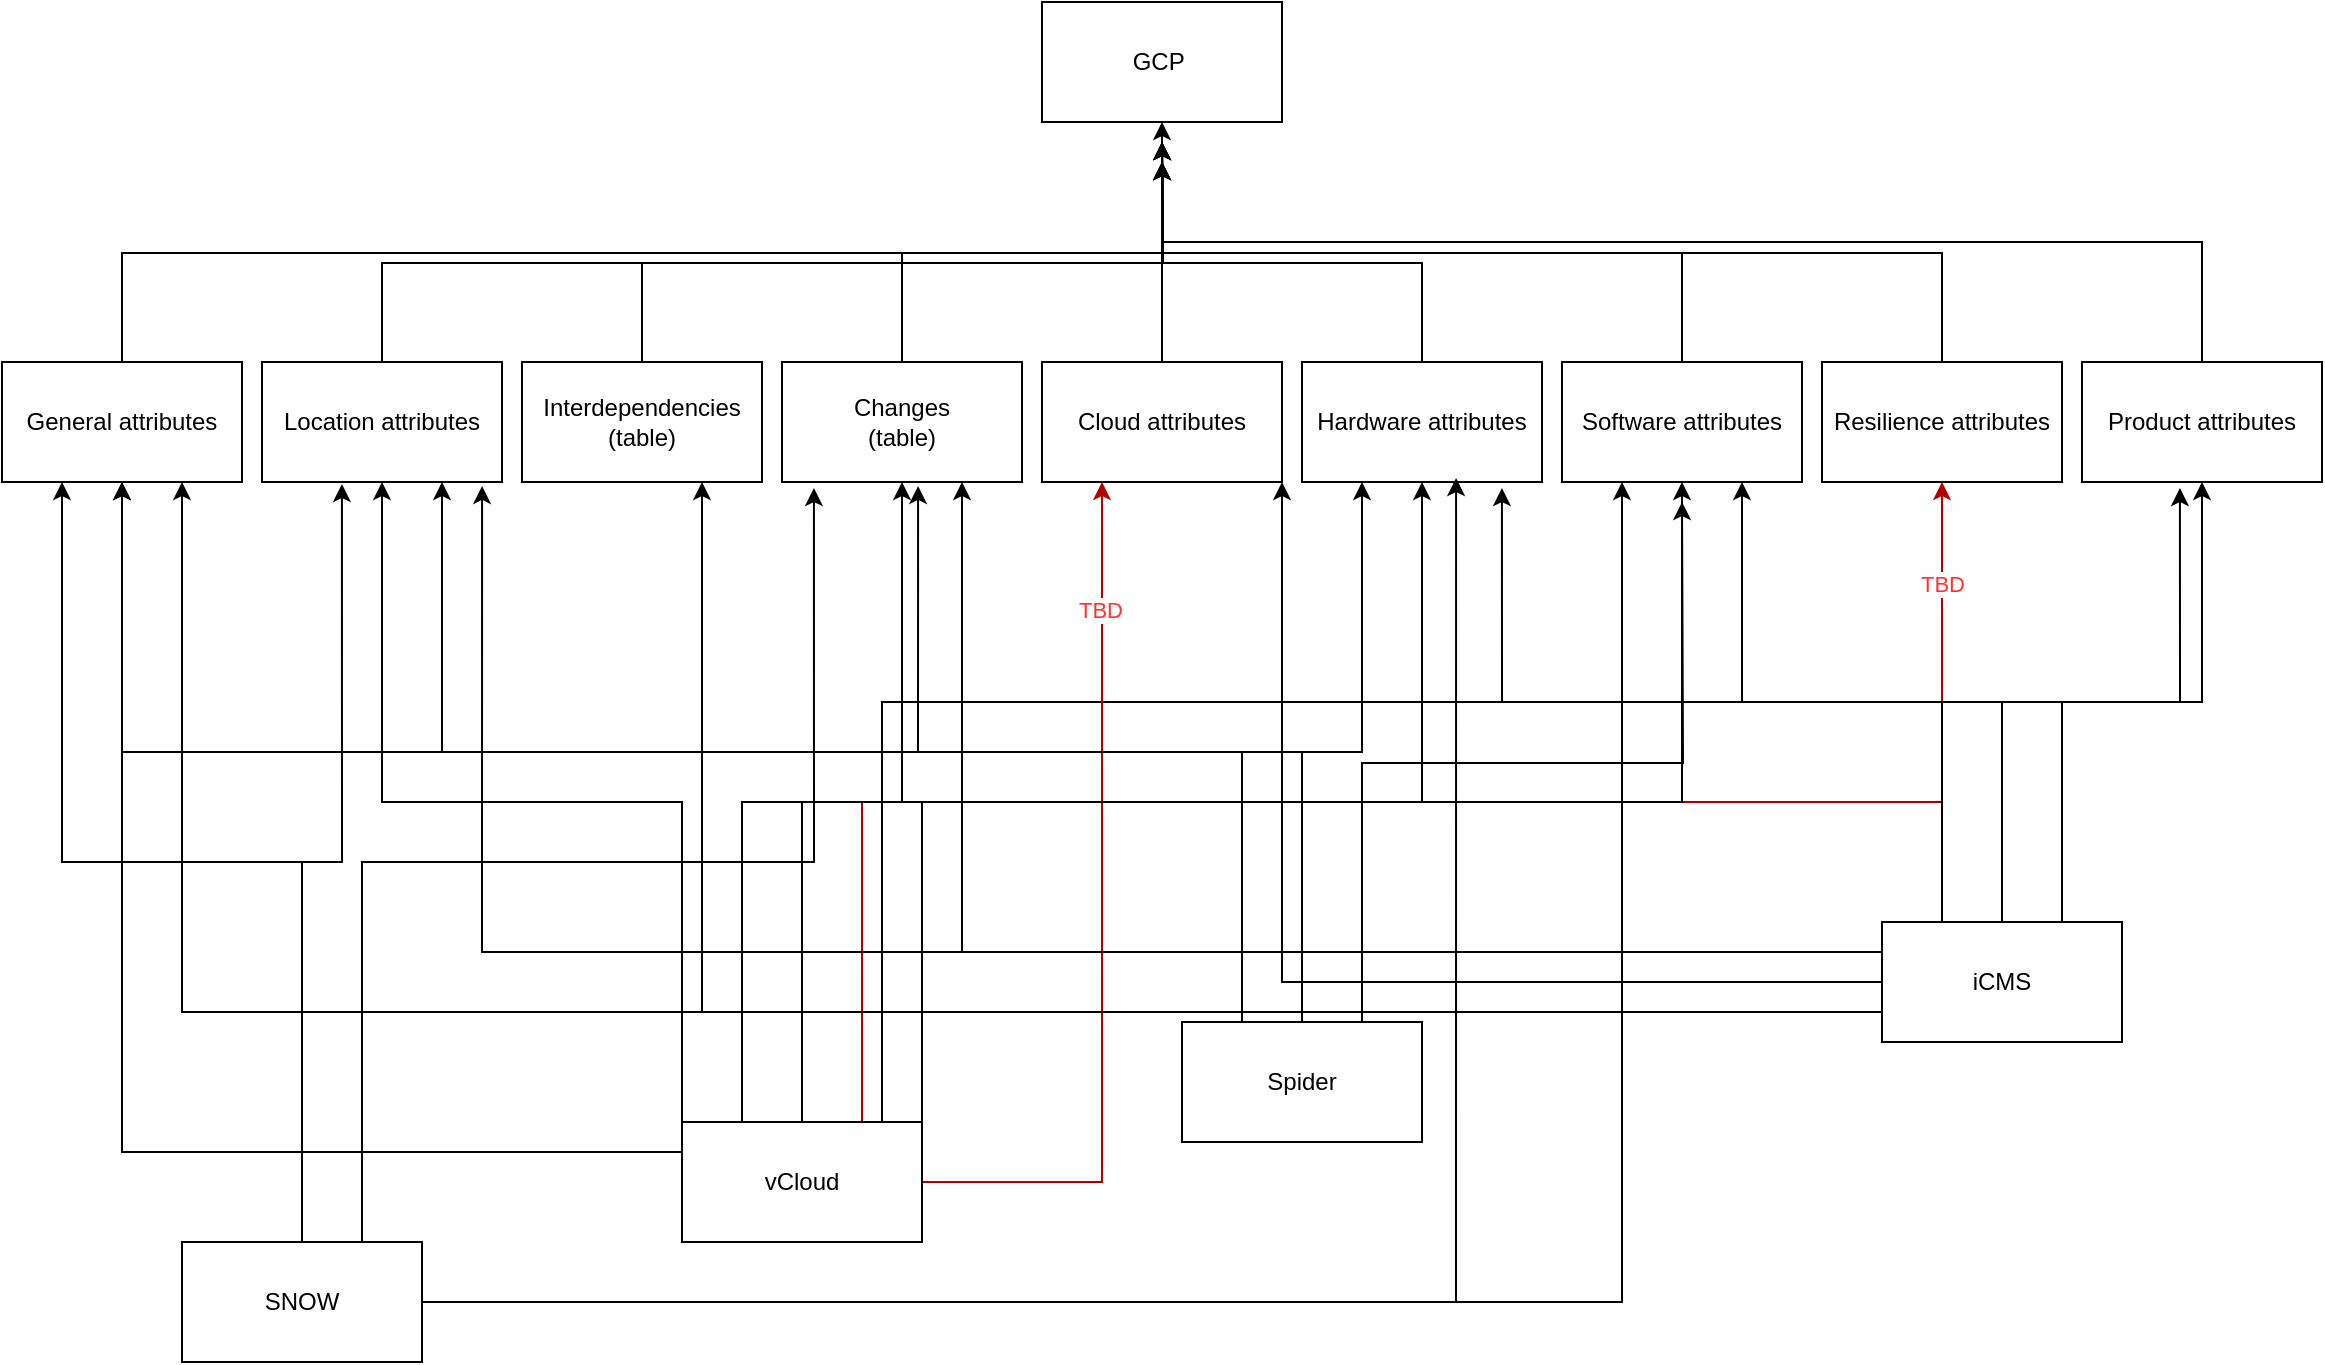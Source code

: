 <mxfile version="22.0.8" type="github">
  <diagram name="Page-1" id="CvqPpMymDRrK9kkNsmWX">
    <mxGraphModel dx="1386" dy="751" grid="1" gridSize="10" guides="1" tooltips="1" connect="1" arrows="1" fold="1" page="1" pageScale="1" pageWidth="1920" pageHeight="1200" math="0" shadow="0">
      <root>
        <mxCell id="0" />
        <mxCell id="1" parent="0" />
        <mxCell id="SGkM6ez75-bK2jf9rY4_-1" value="GCP&amp;nbsp;" style="rounded=0;whiteSpace=wrap;html=1;" vertex="1" parent="1">
          <mxGeometry x="650" y="50" width="120" height="60" as="geometry" />
        </mxCell>
        <mxCell id="SGkM6ez75-bK2jf9rY4_-25" style="edgeStyle=orthogonalEdgeStyle;rounded=0;orthogonalLoop=1;jettySize=auto;html=1;exitX=0.5;exitY=0;exitDx=0;exitDy=0;" edge="1" parent="1" source="SGkM6ez75-bK2jf9rY4_-3">
          <mxGeometry relative="1" as="geometry">
            <mxPoint x="710" y="120" as="targetPoint" />
          </mxGeometry>
        </mxCell>
        <mxCell id="SGkM6ez75-bK2jf9rY4_-3" value="General attributes" style="rounded=0;whiteSpace=wrap;html=1;" vertex="1" parent="1">
          <mxGeometry x="130" y="230" width="120" height="60" as="geometry" />
        </mxCell>
        <mxCell id="SGkM6ez75-bK2jf9rY4_-24" style="edgeStyle=orthogonalEdgeStyle;rounded=0;orthogonalLoop=1;jettySize=auto;html=1;exitX=0.5;exitY=0;exitDx=0;exitDy=0;" edge="1" parent="1" source="SGkM6ez75-bK2jf9rY4_-4">
          <mxGeometry relative="1" as="geometry">
            <mxPoint x="710" y="130" as="targetPoint" />
          </mxGeometry>
        </mxCell>
        <mxCell id="SGkM6ez75-bK2jf9rY4_-4" value="Location attributes" style="rounded=0;whiteSpace=wrap;html=1;" vertex="1" parent="1">
          <mxGeometry x="260" y="230" width="120" height="60" as="geometry" />
        </mxCell>
        <mxCell id="SGkM6ez75-bK2jf9rY4_-23" style="edgeStyle=orthogonalEdgeStyle;rounded=0;orthogonalLoop=1;jettySize=auto;html=1;exitX=0.5;exitY=0;exitDx=0;exitDy=0;" edge="1" parent="1" source="SGkM6ez75-bK2jf9rY4_-5">
          <mxGeometry relative="1" as="geometry">
            <mxPoint x="710" y="130" as="targetPoint" />
          </mxGeometry>
        </mxCell>
        <mxCell id="SGkM6ez75-bK2jf9rY4_-5" value="Interdependencies (table)" style="rounded=0;whiteSpace=wrap;html=1;" vertex="1" parent="1">
          <mxGeometry x="390" y="230" width="120" height="60" as="geometry" />
        </mxCell>
        <mxCell id="SGkM6ez75-bK2jf9rY4_-21" style="edgeStyle=orthogonalEdgeStyle;rounded=0;orthogonalLoop=1;jettySize=auto;html=1;" edge="1" parent="1" source="SGkM6ez75-bK2jf9rY4_-6">
          <mxGeometry relative="1" as="geometry">
            <mxPoint x="710" y="130" as="targetPoint" />
          </mxGeometry>
        </mxCell>
        <mxCell id="SGkM6ez75-bK2jf9rY4_-6" value="Cloud attributes" style="rounded=0;whiteSpace=wrap;html=1;" vertex="1" parent="1">
          <mxGeometry x="650" y="230" width="120" height="60" as="geometry" />
        </mxCell>
        <mxCell id="SGkM6ez75-bK2jf9rY4_-20" style="edgeStyle=orthogonalEdgeStyle;rounded=0;orthogonalLoop=1;jettySize=auto;html=1;exitX=0.5;exitY=0;exitDx=0;exitDy=0;" edge="1" parent="1" source="SGkM6ez75-bK2jf9rY4_-7">
          <mxGeometry relative="1" as="geometry">
            <mxPoint x="710" y="130" as="targetPoint" />
          </mxGeometry>
        </mxCell>
        <mxCell id="SGkM6ez75-bK2jf9rY4_-7" value="Hardware attributes" style="rounded=0;whiteSpace=wrap;html=1;" vertex="1" parent="1">
          <mxGeometry x="780" y="230" width="120" height="60" as="geometry" />
        </mxCell>
        <mxCell id="SGkM6ez75-bK2jf9rY4_-22" style="edgeStyle=orthogonalEdgeStyle;rounded=0;orthogonalLoop=1;jettySize=auto;html=1;exitX=0.5;exitY=0;exitDx=0;exitDy=0;" edge="1" parent="1" source="SGkM6ez75-bK2jf9rY4_-8">
          <mxGeometry relative="1" as="geometry">
            <mxPoint x="710" y="120" as="targetPoint" />
          </mxGeometry>
        </mxCell>
        <mxCell id="SGkM6ez75-bK2jf9rY4_-8" value="Changes &lt;br&gt;(table)" style="rounded=0;whiteSpace=wrap;html=1;" vertex="1" parent="1">
          <mxGeometry x="520" y="230" width="120" height="60" as="geometry" />
        </mxCell>
        <mxCell id="SGkM6ez75-bK2jf9rY4_-19" style="edgeStyle=orthogonalEdgeStyle;rounded=0;orthogonalLoop=1;jettySize=auto;html=1;exitX=0.5;exitY=0;exitDx=0;exitDy=0;" edge="1" parent="1" source="SGkM6ez75-bK2jf9rY4_-9">
          <mxGeometry relative="1" as="geometry">
            <mxPoint x="710" y="120" as="targetPoint" />
          </mxGeometry>
        </mxCell>
        <mxCell id="SGkM6ez75-bK2jf9rY4_-9" value="Software attributes" style="rounded=0;whiteSpace=wrap;html=1;" vertex="1" parent="1">
          <mxGeometry x="910" y="230" width="120" height="60" as="geometry" />
        </mxCell>
        <mxCell id="SGkM6ez75-bK2jf9rY4_-18" style="edgeStyle=orthogonalEdgeStyle;rounded=0;orthogonalLoop=1;jettySize=auto;html=1;exitX=0.5;exitY=0;exitDx=0;exitDy=0;" edge="1" parent="1" source="SGkM6ez75-bK2jf9rY4_-10">
          <mxGeometry relative="1" as="geometry">
            <mxPoint x="710" y="120" as="targetPoint" />
          </mxGeometry>
        </mxCell>
        <mxCell id="SGkM6ez75-bK2jf9rY4_-10" value="Resilience attributes" style="rounded=0;whiteSpace=wrap;html=1;" vertex="1" parent="1">
          <mxGeometry x="1040" y="230" width="120" height="60" as="geometry" />
        </mxCell>
        <mxCell id="SGkM6ez75-bK2jf9rY4_-17" style="edgeStyle=orthogonalEdgeStyle;rounded=0;orthogonalLoop=1;jettySize=auto;html=1;exitX=0.5;exitY=0;exitDx=0;exitDy=0;" edge="1" parent="1" source="SGkM6ez75-bK2jf9rY4_-11" target="SGkM6ez75-bK2jf9rY4_-1">
          <mxGeometry relative="1" as="geometry">
            <Array as="points">
              <mxPoint x="1230" y="170" />
              <mxPoint x="710" y="170" />
            </Array>
          </mxGeometry>
        </mxCell>
        <mxCell id="SGkM6ez75-bK2jf9rY4_-11" value="Product attributes" style="rounded=0;whiteSpace=wrap;html=1;" vertex="1" parent="1">
          <mxGeometry x="1170" y="230" width="120" height="60" as="geometry" />
        </mxCell>
        <mxCell id="SGkM6ez75-bK2jf9rY4_-65" style="edgeStyle=orthogonalEdgeStyle;rounded=0;orthogonalLoop=1;jettySize=auto;html=1;entryX=0.25;entryY=1;entryDx=0;entryDy=0;" edge="1" parent="1" source="SGkM6ez75-bK2jf9rY4_-12" target="SGkM6ez75-bK2jf9rY4_-3">
          <mxGeometry relative="1" as="geometry" />
        </mxCell>
        <mxCell id="SGkM6ez75-bK2jf9rY4_-69" style="edgeStyle=orthogonalEdgeStyle;rounded=0;orthogonalLoop=1;jettySize=auto;html=1;entryX=0.25;entryY=1;entryDx=0;entryDy=0;" edge="1" parent="1" source="SGkM6ez75-bK2jf9rY4_-12" target="SGkM6ez75-bK2jf9rY4_-9">
          <mxGeometry relative="1" as="geometry" />
        </mxCell>
        <mxCell id="SGkM6ez75-bK2jf9rY4_-12" value="SNOW" style="rounded=0;whiteSpace=wrap;html=1;" vertex="1" parent="1">
          <mxGeometry x="220" y="670" width="120" height="60" as="geometry" />
        </mxCell>
        <mxCell id="SGkM6ez75-bK2jf9rY4_-16" style="edgeStyle=orthogonalEdgeStyle;rounded=0;orthogonalLoop=1;jettySize=auto;html=1;exitX=0.5;exitY=0;exitDx=0;exitDy=0;entryX=0.5;entryY=1;entryDx=0;entryDy=0;" edge="1" parent="1" source="SGkM6ez75-bK2jf9rY4_-13" target="SGkM6ez75-bK2jf9rY4_-11">
          <mxGeometry relative="1" as="geometry">
            <Array as="points">
              <mxPoint x="570" y="400" />
              <mxPoint x="1230" y="400" />
            </Array>
          </mxGeometry>
        </mxCell>
        <mxCell id="SGkM6ez75-bK2jf9rY4_-29" style="edgeStyle=orthogonalEdgeStyle;rounded=0;orthogonalLoop=1;jettySize=auto;html=1;exitX=0.75;exitY=0;exitDx=0;exitDy=0;entryX=0.5;entryY=1;entryDx=0;entryDy=0;fillColor=#e51400;strokeColor=#B20000;" edge="1" parent="1" source="SGkM6ez75-bK2jf9rY4_-13" target="SGkM6ez75-bK2jf9rY4_-10">
          <mxGeometry relative="1" as="geometry" />
        </mxCell>
        <mxCell id="SGkM6ez75-bK2jf9rY4_-44" value="TBD" style="edgeLabel;html=1;align=center;verticalAlign=middle;resizable=0;points=[];fontColor=#FF3333;" vertex="1" connectable="0" parent="SGkM6ez75-bK2jf9rY4_-29">
          <mxGeometry x="0.881" relative="1" as="geometry">
            <mxPoint as="offset" />
          </mxGeometry>
        </mxCell>
        <mxCell id="SGkM6ez75-bK2jf9rY4_-35" style="edgeStyle=orthogonalEdgeStyle;rounded=0;orthogonalLoop=1;jettySize=auto;html=1;exitX=0.25;exitY=0;exitDx=0;exitDy=0;entryX=0.5;entryY=1;entryDx=0;entryDy=0;" edge="1" parent="1" source="SGkM6ez75-bK2jf9rY4_-13" target="SGkM6ez75-bK2jf9rY4_-7">
          <mxGeometry relative="1" as="geometry" />
        </mxCell>
        <mxCell id="SGkM6ez75-bK2jf9rY4_-38" style="edgeStyle=orthogonalEdgeStyle;rounded=0;orthogonalLoop=1;jettySize=auto;html=1;entryX=0.5;entryY=1;entryDx=0;entryDy=0;" edge="1" parent="1" source="SGkM6ez75-bK2jf9rY4_-13" target="SGkM6ez75-bK2jf9rY4_-8">
          <mxGeometry relative="1" as="geometry" />
        </mxCell>
        <mxCell id="SGkM6ez75-bK2jf9rY4_-39" style="edgeStyle=orthogonalEdgeStyle;rounded=0;orthogonalLoop=1;jettySize=auto;html=1;entryX=0.25;entryY=1;entryDx=0;entryDy=0;fillColor=#e51400;strokeColor=#B20000;" edge="1" parent="1" source="SGkM6ez75-bK2jf9rY4_-13" target="SGkM6ez75-bK2jf9rY4_-6">
          <mxGeometry relative="1" as="geometry" />
        </mxCell>
        <mxCell id="SGkM6ez75-bK2jf9rY4_-45" value="TBD" style="edgeLabel;html=1;align=center;verticalAlign=middle;resizable=0;points=[];fontColor=#FF3333;" vertex="1" connectable="0" parent="SGkM6ez75-bK2jf9rY4_-39">
          <mxGeometry x="0.712" y="1" relative="1" as="geometry">
            <mxPoint as="offset" />
          </mxGeometry>
        </mxCell>
        <mxCell id="SGkM6ez75-bK2jf9rY4_-41" style="edgeStyle=orthogonalEdgeStyle;rounded=0;orthogonalLoop=1;jettySize=auto;html=1;exitX=0;exitY=0;exitDx=0;exitDy=0;entryX=0.5;entryY=1;entryDx=0;entryDy=0;" edge="1" parent="1" source="SGkM6ez75-bK2jf9rY4_-13" target="SGkM6ez75-bK2jf9rY4_-4">
          <mxGeometry relative="1" as="geometry" />
        </mxCell>
        <mxCell id="SGkM6ez75-bK2jf9rY4_-42" style="edgeStyle=orthogonalEdgeStyle;rounded=0;orthogonalLoop=1;jettySize=auto;html=1;exitX=0;exitY=0.25;exitDx=0;exitDy=0;entryX=0.5;entryY=1;entryDx=0;entryDy=0;" edge="1" parent="1" source="SGkM6ez75-bK2jf9rY4_-13" target="SGkM6ez75-bK2jf9rY4_-3">
          <mxGeometry relative="1" as="geometry" />
        </mxCell>
        <mxCell id="SGkM6ez75-bK2jf9rY4_-43" style="edgeStyle=orthogonalEdgeStyle;rounded=0;orthogonalLoop=1;jettySize=auto;html=1;exitX=1;exitY=0;exitDx=0;exitDy=0;" edge="1" parent="1" source="SGkM6ez75-bK2jf9rY4_-13" target="SGkM6ez75-bK2jf9rY4_-9">
          <mxGeometry relative="1" as="geometry" />
        </mxCell>
        <mxCell id="SGkM6ez75-bK2jf9rY4_-13" value="vCloud" style="rounded=0;whiteSpace=wrap;html=1;" vertex="1" parent="1">
          <mxGeometry x="470" y="610" width="120" height="60" as="geometry" />
        </mxCell>
        <mxCell id="SGkM6ez75-bK2jf9rY4_-46" style="edgeStyle=orthogonalEdgeStyle;rounded=0;orthogonalLoop=1;jettySize=auto;html=1;exitX=0.5;exitY=0;exitDx=0;exitDy=0;entryX=0.25;entryY=1;entryDx=0;entryDy=0;" edge="1" parent="1" source="SGkM6ez75-bK2jf9rY4_-14" target="SGkM6ez75-bK2jf9rY4_-7">
          <mxGeometry relative="1" as="geometry" />
        </mxCell>
        <mxCell id="SGkM6ez75-bK2jf9rY4_-47" style="edgeStyle=orthogonalEdgeStyle;rounded=0;orthogonalLoop=1;jettySize=auto;html=1;exitX=0.75;exitY=0;exitDx=0;exitDy=0;" edge="1" parent="1" source="SGkM6ez75-bK2jf9rY4_-14">
          <mxGeometry relative="1" as="geometry">
            <mxPoint x="970" y="300" as="targetPoint" />
          </mxGeometry>
        </mxCell>
        <mxCell id="SGkM6ez75-bK2jf9rY4_-51" style="edgeStyle=orthogonalEdgeStyle;rounded=0;orthogonalLoop=1;jettySize=auto;html=1;exitX=0.5;exitY=0;exitDx=0;exitDy=0;entryX=0.75;entryY=1;entryDx=0;entryDy=0;" edge="1" parent="1" source="SGkM6ez75-bK2jf9rY4_-14" target="SGkM6ez75-bK2jf9rY4_-4">
          <mxGeometry relative="1" as="geometry" />
        </mxCell>
        <mxCell id="SGkM6ez75-bK2jf9rY4_-52" style="edgeStyle=orthogonalEdgeStyle;rounded=0;orthogonalLoop=1;jettySize=auto;html=1;exitX=0.5;exitY=0;exitDx=0;exitDy=0;" edge="1" parent="1" source="SGkM6ez75-bK2jf9rY4_-14" target="SGkM6ez75-bK2jf9rY4_-3">
          <mxGeometry relative="1" as="geometry" />
        </mxCell>
        <mxCell id="SGkM6ez75-bK2jf9rY4_-14" value="Spider" style="rounded=0;whiteSpace=wrap;html=1;" vertex="1" parent="1">
          <mxGeometry x="720" y="560" width="120" height="60" as="geometry" />
        </mxCell>
        <mxCell id="SGkM6ez75-bK2jf9rY4_-54" style="edgeStyle=orthogonalEdgeStyle;rounded=0;orthogonalLoop=1;jettySize=auto;html=1;exitX=0.75;exitY=0;exitDx=0;exitDy=0;entryX=0.75;entryY=1;entryDx=0;entryDy=0;" edge="1" parent="1" source="SGkM6ez75-bK2jf9rY4_-15" target="SGkM6ez75-bK2jf9rY4_-9">
          <mxGeometry relative="1" as="geometry" />
        </mxCell>
        <mxCell id="SGkM6ez75-bK2jf9rY4_-60" style="edgeStyle=orthogonalEdgeStyle;rounded=0;orthogonalLoop=1;jettySize=auto;html=1;entryX=1;entryY=1;entryDx=0;entryDy=0;" edge="1" parent="1" source="SGkM6ez75-bK2jf9rY4_-15" target="SGkM6ez75-bK2jf9rY4_-6">
          <mxGeometry relative="1" as="geometry" />
        </mxCell>
        <mxCell id="SGkM6ez75-bK2jf9rY4_-61" style="edgeStyle=orthogonalEdgeStyle;rounded=0;orthogonalLoop=1;jettySize=auto;html=1;exitX=0;exitY=0.25;exitDx=0;exitDy=0;entryX=0.75;entryY=1;entryDx=0;entryDy=0;" edge="1" parent="1" source="SGkM6ez75-bK2jf9rY4_-15" target="SGkM6ez75-bK2jf9rY4_-8">
          <mxGeometry relative="1" as="geometry" />
        </mxCell>
        <mxCell id="SGkM6ez75-bK2jf9rY4_-62" style="edgeStyle=orthogonalEdgeStyle;rounded=0;orthogonalLoop=1;jettySize=auto;html=1;exitX=0;exitY=0.75;exitDx=0;exitDy=0;entryX=0.75;entryY=1;entryDx=0;entryDy=0;" edge="1" parent="1" source="SGkM6ez75-bK2jf9rY4_-15" target="SGkM6ez75-bK2jf9rY4_-5">
          <mxGeometry relative="1" as="geometry" />
        </mxCell>
        <mxCell id="SGkM6ez75-bK2jf9rY4_-64" style="edgeStyle=orthogonalEdgeStyle;rounded=0;orthogonalLoop=1;jettySize=auto;html=1;exitX=0;exitY=0.75;exitDx=0;exitDy=0;entryX=0.75;entryY=1;entryDx=0;entryDy=0;" edge="1" parent="1" source="SGkM6ez75-bK2jf9rY4_-15" target="SGkM6ez75-bK2jf9rY4_-3">
          <mxGeometry relative="1" as="geometry" />
        </mxCell>
        <mxCell id="SGkM6ez75-bK2jf9rY4_-15" value="iCMS" style="rounded=0;whiteSpace=wrap;html=1;" vertex="1" parent="1">
          <mxGeometry x="1070" y="510" width="120" height="60" as="geometry" />
        </mxCell>
        <mxCell id="SGkM6ez75-bK2jf9rY4_-48" style="edgeStyle=orthogonalEdgeStyle;rounded=0;orthogonalLoop=1;jettySize=auto;html=1;exitX=0.25;exitY=0;exitDx=0;exitDy=0;entryX=0.567;entryY=1.033;entryDx=0;entryDy=0;entryPerimeter=0;" edge="1" parent="1" source="SGkM6ez75-bK2jf9rY4_-14" target="SGkM6ez75-bK2jf9rY4_-8">
          <mxGeometry relative="1" as="geometry" />
        </mxCell>
        <mxCell id="SGkM6ez75-bK2jf9rY4_-53" style="edgeStyle=orthogonalEdgeStyle;rounded=0;orthogonalLoop=1;jettySize=auto;html=1;exitX=0.5;exitY=0;exitDx=0;exitDy=0;entryX=0.408;entryY=1.05;entryDx=0;entryDy=0;entryPerimeter=0;" edge="1" parent="1" source="SGkM6ez75-bK2jf9rY4_-15" target="SGkM6ez75-bK2jf9rY4_-11">
          <mxGeometry relative="1" as="geometry" />
        </mxCell>
        <mxCell id="SGkM6ez75-bK2jf9rY4_-55" style="edgeStyle=orthogonalEdgeStyle;rounded=0;orthogonalLoop=1;jettySize=auto;html=1;exitX=0.25;exitY=0;exitDx=0;exitDy=0;entryX=0.833;entryY=1.05;entryDx=0;entryDy=0;entryPerimeter=0;" edge="1" parent="1" source="SGkM6ez75-bK2jf9rY4_-15" target="SGkM6ez75-bK2jf9rY4_-7">
          <mxGeometry relative="1" as="geometry" />
        </mxCell>
        <mxCell id="SGkM6ez75-bK2jf9rY4_-63" style="edgeStyle=orthogonalEdgeStyle;rounded=0;orthogonalLoop=1;jettySize=auto;html=1;exitX=0;exitY=0.25;exitDx=0;exitDy=0;entryX=0.917;entryY=1.033;entryDx=0;entryDy=0;entryPerimeter=0;" edge="1" parent="1" source="SGkM6ez75-bK2jf9rY4_-15" target="SGkM6ez75-bK2jf9rY4_-4">
          <mxGeometry relative="1" as="geometry" />
        </mxCell>
        <mxCell id="SGkM6ez75-bK2jf9rY4_-66" style="edgeStyle=orthogonalEdgeStyle;rounded=0;orthogonalLoop=1;jettySize=auto;html=1;entryX=0.333;entryY=1.017;entryDx=0;entryDy=0;entryPerimeter=0;" edge="1" parent="1" source="SGkM6ez75-bK2jf9rY4_-12" target="SGkM6ez75-bK2jf9rY4_-4">
          <mxGeometry relative="1" as="geometry" />
        </mxCell>
        <mxCell id="SGkM6ez75-bK2jf9rY4_-67" style="edgeStyle=orthogonalEdgeStyle;rounded=0;orthogonalLoop=1;jettySize=auto;html=1;exitX=0.75;exitY=0;exitDx=0;exitDy=0;entryX=0.133;entryY=1.05;entryDx=0;entryDy=0;entryPerimeter=0;" edge="1" parent="1" source="SGkM6ez75-bK2jf9rY4_-12" target="SGkM6ez75-bK2jf9rY4_-8">
          <mxGeometry relative="1" as="geometry" />
        </mxCell>
        <mxCell id="SGkM6ez75-bK2jf9rY4_-68" style="edgeStyle=orthogonalEdgeStyle;rounded=0;orthogonalLoop=1;jettySize=auto;html=1;entryX=0.642;entryY=0.967;entryDx=0;entryDy=0;entryPerimeter=0;" edge="1" parent="1" source="SGkM6ez75-bK2jf9rY4_-12" target="SGkM6ez75-bK2jf9rY4_-7">
          <mxGeometry relative="1" as="geometry" />
        </mxCell>
      </root>
    </mxGraphModel>
  </diagram>
</mxfile>
